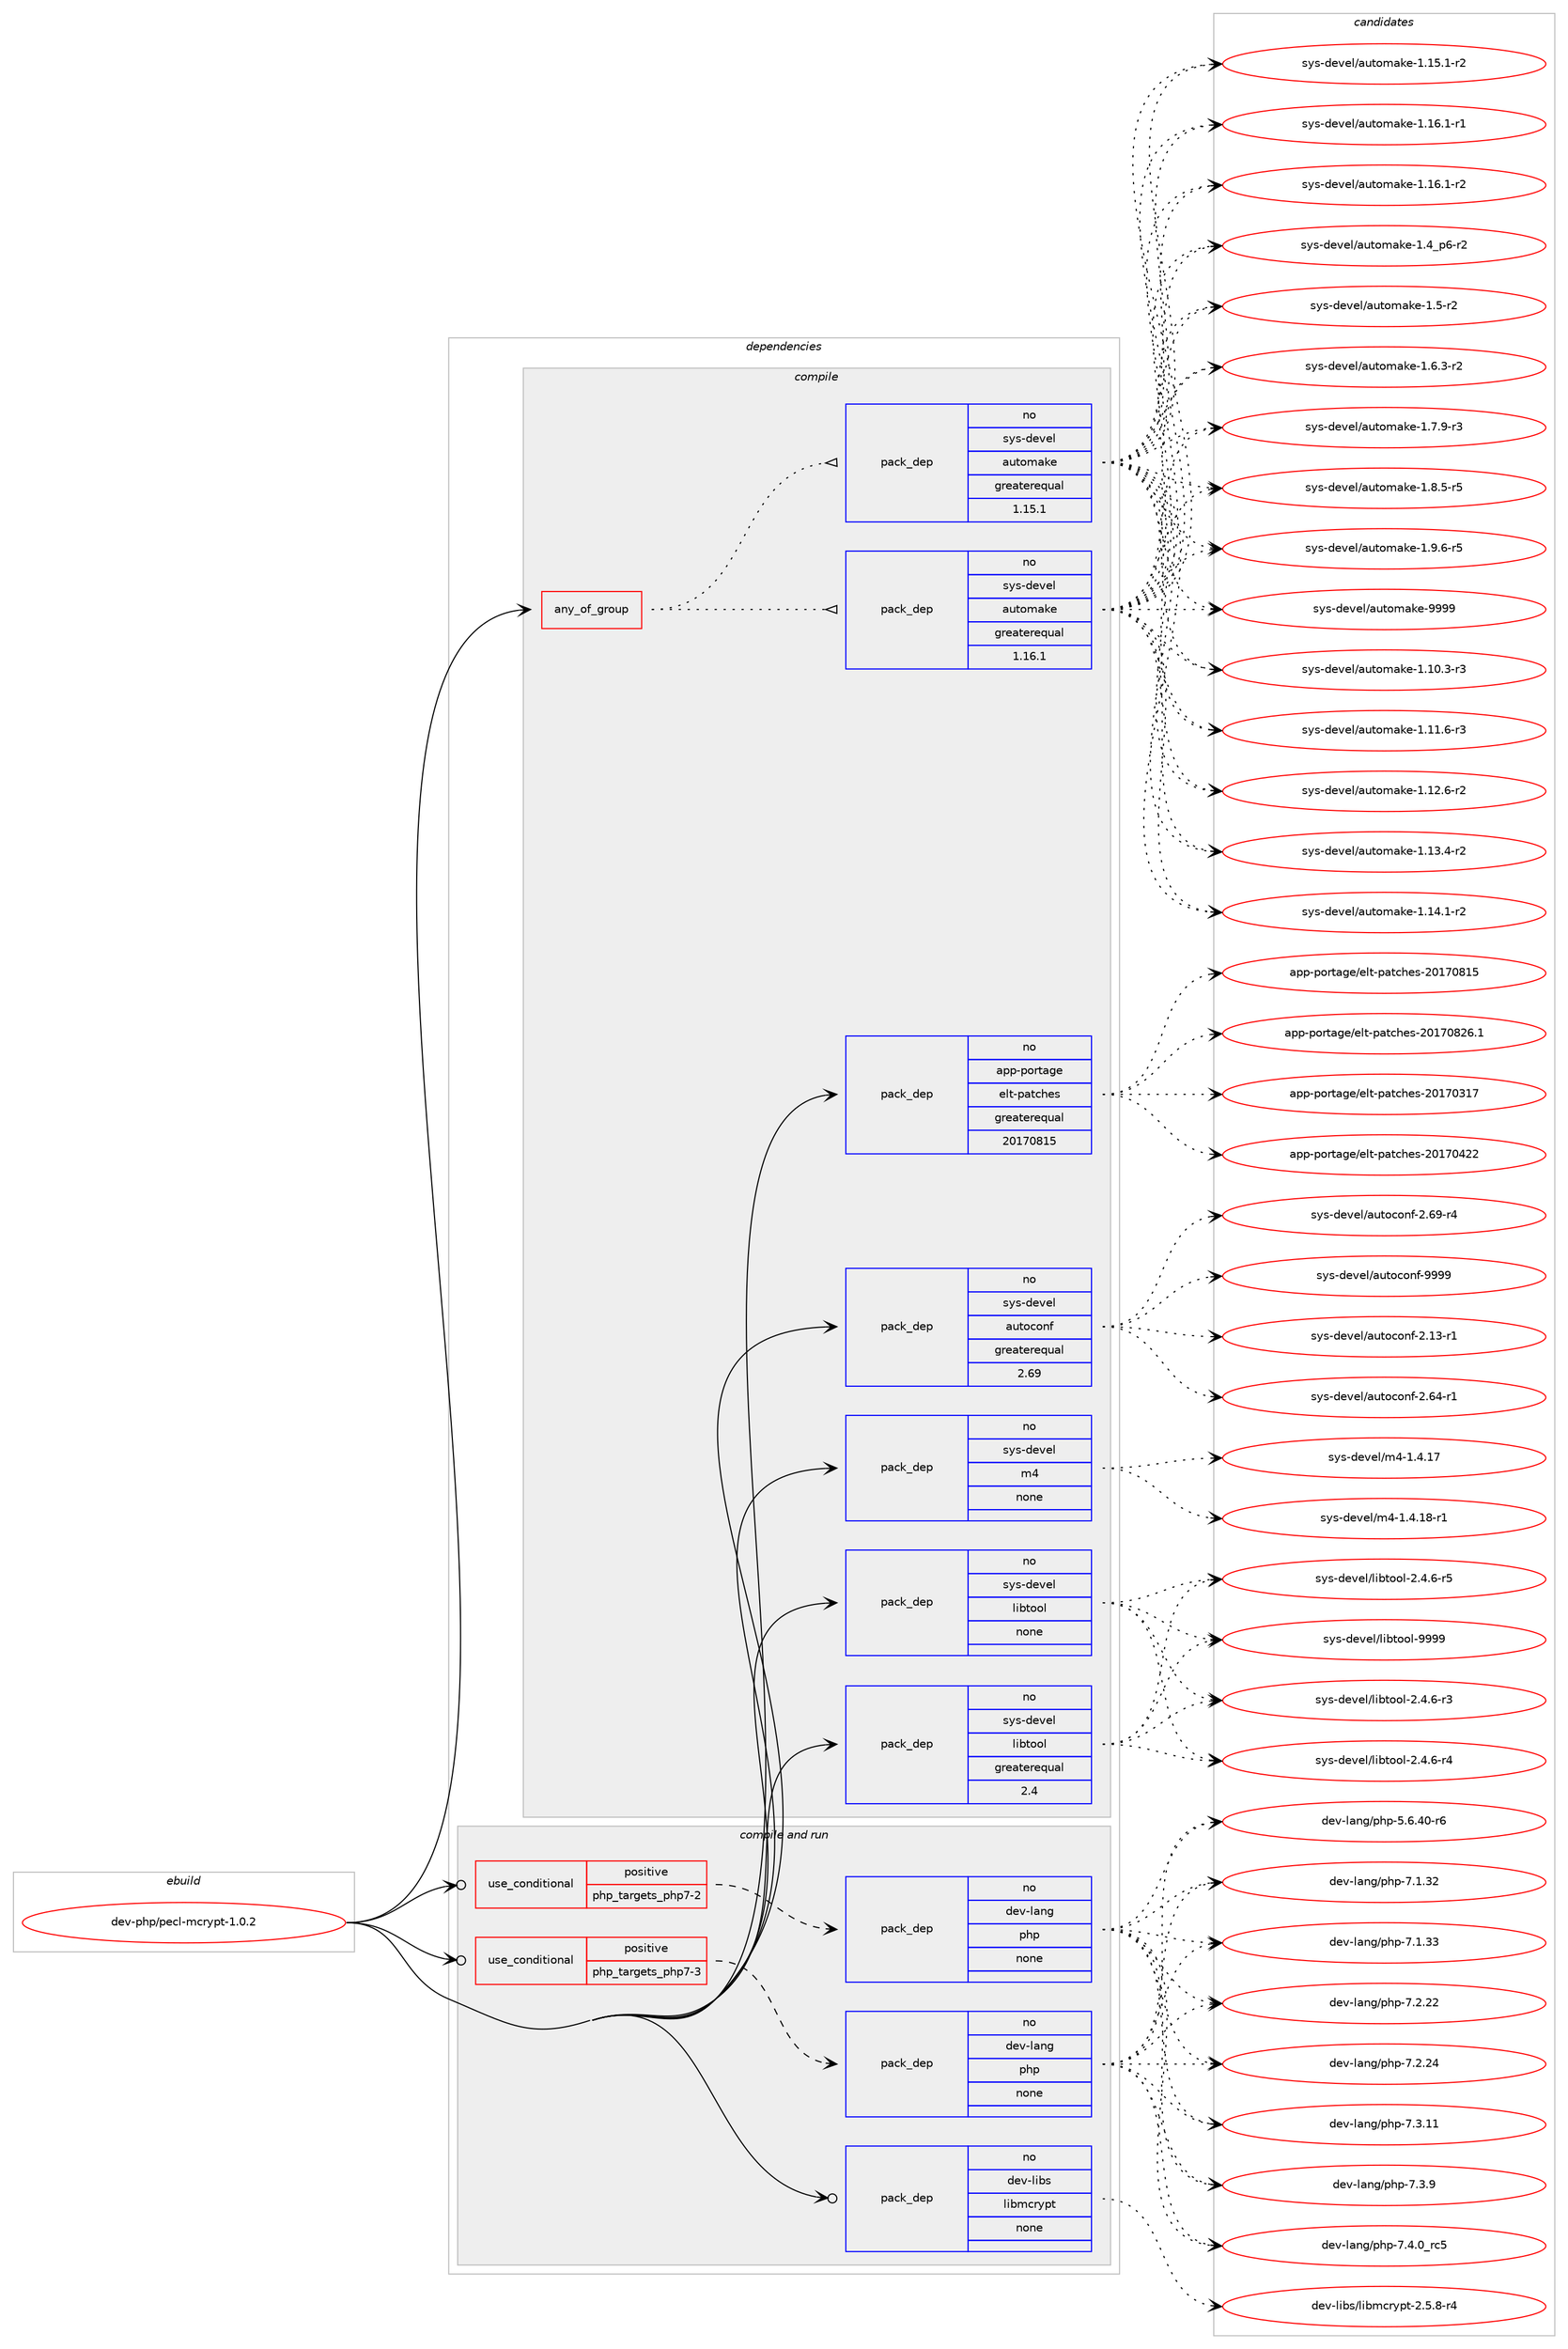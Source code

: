 digraph prolog {

# *************
# Graph options
# *************

newrank=true;
concentrate=true;
compound=true;
graph [rankdir=LR,fontname=Helvetica,fontsize=10,ranksep=1.5];#, ranksep=2.5, nodesep=0.2];
edge  [arrowhead=vee];
node  [fontname=Helvetica,fontsize=10];

# **********
# The ebuild
# **********

subgraph cluster_leftcol {
color=gray;
rank=same;
label=<<i>ebuild</i>>;
id [label="dev-php/pecl-mcrypt-1.0.2", color=red, width=4, href="../dev-php/pecl-mcrypt-1.0.2.svg"];
}

# ****************
# The dependencies
# ****************

subgraph cluster_midcol {
color=gray;
label=<<i>dependencies</i>>;
subgraph cluster_compile {
fillcolor="#eeeeee";
style=filled;
label=<<i>compile</i>>;
subgraph any11341 {
dependency590299 [label=<<TABLE BORDER="0" CELLBORDER="1" CELLSPACING="0" CELLPADDING="4"><TR><TD CELLPADDING="10">any_of_group</TD></TR></TABLE>>, shape=none, color=red];subgraph pack443623 {
dependency590300 [label=<<TABLE BORDER="0" CELLBORDER="1" CELLSPACING="0" CELLPADDING="4" WIDTH="220"><TR><TD ROWSPAN="6" CELLPADDING="30">pack_dep</TD></TR><TR><TD WIDTH="110">no</TD></TR><TR><TD>sys-devel</TD></TR><TR><TD>automake</TD></TR><TR><TD>greaterequal</TD></TR><TR><TD>1.16.1</TD></TR></TABLE>>, shape=none, color=blue];
}
dependency590299:e -> dependency590300:w [weight=20,style="dotted",arrowhead="oinv"];
subgraph pack443624 {
dependency590301 [label=<<TABLE BORDER="0" CELLBORDER="1" CELLSPACING="0" CELLPADDING="4" WIDTH="220"><TR><TD ROWSPAN="6" CELLPADDING="30">pack_dep</TD></TR><TR><TD WIDTH="110">no</TD></TR><TR><TD>sys-devel</TD></TR><TR><TD>automake</TD></TR><TR><TD>greaterequal</TD></TR><TR><TD>1.15.1</TD></TR></TABLE>>, shape=none, color=blue];
}
dependency590299:e -> dependency590301:w [weight=20,style="dotted",arrowhead="oinv"];
}
id:e -> dependency590299:w [weight=20,style="solid",arrowhead="vee"];
subgraph pack443625 {
dependency590302 [label=<<TABLE BORDER="0" CELLBORDER="1" CELLSPACING="0" CELLPADDING="4" WIDTH="220"><TR><TD ROWSPAN="6" CELLPADDING="30">pack_dep</TD></TR><TR><TD WIDTH="110">no</TD></TR><TR><TD>app-portage</TD></TR><TR><TD>elt-patches</TD></TR><TR><TD>greaterequal</TD></TR><TR><TD>20170815</TD></TR></TABLE>>, shape=none, color=blue];
}
id:e -> dependency590302:w [weight=20,style="solid",arrowhead="vee"];
subgraph pack443626 {
dependency590303 [label=<<TABLE BORDER="0" CELLBORDER="1" CELLSPACING="0" CELLPADDING="4" WIDTH="220"><TR><TD ROWSPAN="6" CELLPADDING="30">pack_dep</TD></TR><TR><TD WIDTH="110">no</TD></TR><TR><TD>sys-devel</TD></TR><TR><TD>autoconf</TD></TR><TR><TD>greaterequal</TD></TR><TR><TD>2.69</TD></TR></TABLE>>, shape=none, color=blue];
}
id:e -> dependency590303:w [weight=20,style="solid",arrowhead="vee"];
subgraph pack443627 {
dependency590304 [label=<<TABLE BORDER="0" CELLBORDER="1" CELLSPACING="0" CELLPADDING="4" WIDTH="220"><TR><TD ROWSPAN="6" CELLPADDING="30">pack_dep</TD></TR><TR><TD WIDTH="110">no</TD></TR><TR><TD>sys-devel</TD></TR><TR><TD>libtool</TD></TR><TR><TD>greaterequal</TD></TR><TR><TD>2.4</TD></TR></TABLE>>, shape=none, color=blue];
}
id:e -> dependency590304:w [weight=20,style="solid",arrowhead="vee"];
subgraph pack443628 {
dependency590305 [label=<<TABLE BORDER="0" CELLBORDER="1" CELLSPACING="0" CELLPADDING="4" WIDTH="220"><TR><TD ROWSPAN="6" CELLPADDING="30">pack_dep</TD></TR><TR><TD WIDTH="110">no</TD></TR><TR><TD>sys-devel</TD></TR><TR><TD>libtool</TD></TR><TR><TD>none</TD></TR><TR><TD></TD></TR></TABLE>>, shape=none, color=blue];
}
id:e -> dependency590305:w [weight=20,style="solid",arrowhead="vee"];
subgraph pack443629 {
dependency590306 [label=<<TABLE BORDER="0" CELLBORDER="1" CELLSPACING="0" CELLPADDING="4" WIDTH="220"><TR><TD ROWSPAN="6" CELLPADDING="30">pack_dep</TD></TR><TR><TD WIDTH="110">no</TD></TR><TR><TD>sys-devel</TD></TR><TR><TD>m4</TD></TR><TR><TD>none</TD></TR><TR><TD></TD></TR></TABLE>>, shape=none, color=blue];
}
id:e -> dependency590306:w [weight=20,style="solid",arrowhead="vee"];
}
subgraph cluster_compileandrun {
fillcolor="#eeeeee";
style=filled;
label=<<i>compile and run</i>>;
subgraph cond134970 {
dependency590307 [label=<<TABLE BORDER="0" CELLBORDER="1" CELLSPACING="0" CELLPADDING="4"><TR><TD ROWSPAN="3" CELLPADDING="10">use_conditional</TD></TR><TR><TD>positive</TD></TR><TR><TD>php_targets_php7-2</TD></TR></TABLE>>, shape=none, color=red];
subgraph pack443630 {
dependency590308 [label=<<TABLE BORDER="0" CELLBORDER="1" CELLSPACING="0" CELLPADDING="4" WIDTH="220"><TR><TD ROWSPAN="6" CELLPADDING="30">pack_dep</TD></TR><TR><TD WIDTH="110">no</TD></TR><TR><TD>dev-lang</TD></TR><TR><TD>php</TD></TR><TR><TD>none</TD></TR><TR><TD></TD></TR></TABLE>>, shape=none, color=blue];
}
dependency590307:e -> dependency590308:w [weight=20,style="dashed",arrowhead="vee"];
}
id:e -> dependency590307:w [weight=20,style="solid",arrowhead="odotvee"];
subgraph cond134971 {
dependency590309 [label=<<TABLE BORDER="0" CELLBORDER="1" CELLSPACING="0" CELLPADDING="4"><TR><TD ROWSPAN="3" CELLPADDING="10">use_conditional</TD></TR><TR><TD>positive</TD></TR><TR><TD>php_targets_php7-3</TD></TR></TABLE>>, shape=none, color=red];
subgraph pack443631 {
dependency590310 [label=<<TABLE BORDER="0" CELLBORDER="1" CELLSPACING="0" CELLPADDING="4" WIDTH="220"><TR><TD ROWSPAN="6" CELLPADDING="30">pack_dep</TD></TR><TR><TD WIDTH="110">no</TD></TR><TR><TD>dev-lang</TD></TR><TR><TD>php</TD></TR><TR><TD>none</TD></TR><TR><TD></TD></TR></TABLE>>, shape=none, color=blue];
}
dependency590309:e -> dependency590310:w [weight=20,style="dashed",arrowhead="vee"];
}
id:e -> dependency590309:w [weight=20,style="solid",arrowhead="odotvee"];
subgraph pack443632 {
dependency590311 [label=<<TABLE BORDER="0" CELLBORDER="1" CELLSPACING="0" CELLPADDING="4" WIDTH="220"><TR><TD ROWSPAN="6" CELLPADDING="30">pack_dep</TD></TR><TR><TD WIDTH="110">no</TD></TR><TR><TD>dev-libs</TD></TR><TR><TD>libmcrypt</TD></TR><TR><TD>none</TD></TR><TR><TD></TD></TR></TABLE>>, shape=none, color=blue];
}
id:e -> dependency590311:w [weight=20,style="solid",arrowhead="odotvee"];
}
subgraph cluster_run {
fillcolor="#eeeeee";
style=filled;
label=<<i>run</i>>;
}
}

# **************
# The candidates
# **************

subgraph cluster_choices {
rank=same;
color=gray;
label=<<i>candidates</i>>;

subgraph choice443623 {
color=black;
nodesep=1;
choice11512111545100101118101108479711711611110997107101454946494846514511451 [label="sys-devel/automake-1.10.3-r3", color=red, width=4,href="../sys-devel/automake-1.10.3-r3.svg"];
choice11512111545100101118101108479711711611110997107101454946494946544511451 [label="sys-devel/automake-1.11.6-r3", color=red, width=4,href="../sys-devel/automake-1.11.6-r3.svg"];
choice11512111545100101118101108479711711611110997107101454946495046544511450 [label="sys-devel/automake-1.12.6-r2", color=red, width=4,href="../sys-devel/automake-1.12.6-r2.svg"];
choice11512111545100101118101108479711711611110997107101454946495146524511450 [label="sys-devel/automake-1.13.4-r2", color=red, width=4,href="../sys-devel/automake-1.13.4-r2.svg"];
choice11512111545100101118101108479711711611110997107101454946495246494511450 [label="sys-devel/automake-1.14.1-r2", color=red, width=4,href="../sys-devel/automake-1.14.1-r2.svg"];
choice11512111545100101118101108479711711611110997107101454946495346494511450 [label="sys-devel/automake-1.15.1-r2", color=red, width=4,href="../sys-devel/automake-1.15.1-r2.svg"];
choice11512111545100101118101108479711711611110997107101454946495446494511449 [label="sys-devel/automake-1.16.1-r1", color=red, width=4,href="../sys-devel/automake-1.16.1-r1.svg"];
choice11512111545100101118101108479711711611110997107101454946495446494511450 [label="sys-devel/automake-1.16.1-r2", color=red, width=4,href="../sys-devel/automake-1.16.1-r2.svg"];
choice115121115451001011181011084797117116111109971071014549465295112544511450 [label="sys-devel/automake-1.4_p6-r2", color=red, width=4,href="../sys-devel/automake-1.4_p6-r2.svg"];
choice11512111545100101118101108479711711611110997107101454946534511450 [label="sys-devel/automake-1.5-r2", color=red, width=4,href="../sys-devel/automake-1.5-r2.svg"];
choice115121115451001011181011084797117116111109971071014549465446514511450 [label="sys-devel/automake-1.6.3-r2", color=red, width=4,href="../sys-devel/automake-1.6.3-r2.svg"];
choice115121115451001011181011084797117116111109971071014549465546574511451 [label="sys-devel/automake-1.7.9-r3", color=red, width=4,href="../sys-devel/automake-1.7.9-r3.svg"];
choice115121115451001011181011084797117116111109971071014549465646534511453 [label="sys-devel/automake-1.8.5-r5", color=red, width=4,href="../sys-devel/automake-1.8.5-r5.svg"];
choice115121115451001011181011084797117116111109971071014549465746544511453 [label="sys-devel/automake-1.9.6-r5", color=red, width=4,href="../sys-devel/automake-1.9.6-r5.svg"];
choice115121115451001011181011084797117116111109971071014557575757 [label="sys-devel/automake-9999", color=red, width=4,href="../sys-devel/automake-9999.svg"];
dependency590300:e -> choice11512111545100101118101108479711711611110997107101454946494846514511451:w [style=dotted,weight="100"];
dependency590300:e -> choice11512111545100101118101108479711711611110997107101454946494946544511451:w [style=dotted,weight="100"];
dependency590300:e -> choice11512111545100101118101108479711711611110997107101454946495046544511450:w [style=dotted,weight="100"];
dependency590300:e -> choice11512111545100101118101108479711711611110997107101454946495146524511450:w [style=dotted,weight="100"];
dependency590300:e -> choice11512111545100101118101108479711711611110997107101454946495246494511450:w [style=dotted,weight="100"];
dependency590300:e -> choice11512111545100101118101108479711711611110997107101454946495346494511450:w [style=dotted,weight="100"];
dependency590300:e -> choice11512111545100101118101108479711711611110997107101454946495446494511449:w [style=dotted,weight="100"];
dependency590300:e -> choice11512111545100101118101108479711711611110997107101454946495446494511450:w [style=dotted,weight="100"];
dependency590300:e -> choice115121115451001011181011084797117116111109971071014549465295112544511450:w [style=dotted,weight="100"];
dependency590300:e -> choice11512111545100101118101108479711711611110997107101454946534511450:w [style=dotted,weight="100"];
dependency590300:e -> choice115121115451001011181011084797117116111109971071014549465446514511450:w [style=dotted,weight="100"];
dependency590300:e -> choice115121115451001011181011084797117116111109971071014549465546574511451:w [style=dotted,weight="100"];
dependency590300:e -> choice115121115451001011181011084797117116111109971071014549465646534511453:w [style=dotted,weight="100"];
dependency590300:e -> choice115121115451001011181011084797117116111109971071014549465746544511453:w [style=dotted,weight="100"];
dependency590300:e -> choice115121115451001011181011084797117116111109971071014557575757:w [style=dotted,weight="100"];
}
subgraph choice443624 {
color=black;
nodesep=1;
choice11512111545100101118101108479711711611110997107101454946494846514511451 [label="sys-devel/automake-1.10.3-r3", color=red, width=4,href="../sys-devel/automake-1.10.3-r3.svg"];
choice11512111545100101118101108479711711611110997107101454946494946544511451 [label="sys-devel/automake-1.11.6-r3", color=red, width=4,href="../sys-devel/automake-1.11.6-r3.svg"];
choice11512111545100101118101108479711711611110997107101454946495046544511450 [label="sys-devel/automake-1.12.6-r2", color=red, width=4,href="../sys-devel/automake-1.12.6-r2.svg"];
choice11512111545100101118101108479711711611110997107101454946495146524511450 [label="sys-devel/automake-1.13.4-r2", color=red, width=4,href="../sys-devel/automake-1.13.4-r2.svg"];
choice11512111545100101118101108479711711611110997107101454946495246494511450 [label="sys-devel/automake-1.14.1-r2", color=red, width=4,href="../sys-devel/automake-1.14.1-r2.svg"];
choice11512111545100101118101108479711711611110997107101454946495346494511450 [label="sys-devel/automake-1.15.1-r2", color=red, width=4,href="../sys-devel/automake-1.15.1-r2.svg"];
choice11512111545100101118101108479711711611110997107101454946495446494511449 [label="sys-devel/automake-1.16.1-r1", color=red, width=4,href="../sys-devel/automake-1.16.1-r1.svg"];
choice11512111545100101118101108479711711611110997107101454946495446494511450 [label="sys-devel/automake-1.16.1-r2", color=red, width=4,href="../sys-devel/automake-1.16.1-r2.svg"];
choice115121115451001011181011084797117116111109971071014549465295112544511450 [label="sys-devel/automake-1.4_p6-r2", color=red, width=4,href="../sys-devel/automake-1.4_p6-r2.svg"];
choice11512111545100101118101108479711711611110997107101454946534511450 [label="sys-devel/automake-1.5-r2", color=red, width=4,href="../sys-devel/automake-1.5-r2.svg"];
choice115121115451001011181011084797117116111109971071014549465446514511450 [label="sys-devel/automake-1.6.3-r2", color=red, width=4,href="../sys-devel/automake-1.6.3-r2.svg"];
choice115121115451001011181011084797117116111109971071014549465546574511451 [label="sys-devel/automake-1.7.9-r3", color=red, width=4,href="../sys-devel/automake-1.7.9-r3.svg"];
choice115121115451001011181011084797117116111109971071014549465646534511453 [label="sys-devel/automake-1.8.5-r5", color=red, width=4,href="../sys-devel/automake-1.8.5-r5.svg"];
choice115121115451001011181011084797117116111109971071014549465746544511453 [label="sys-devel/automake-1.9.6-r5", color=red, width=4,href="../sys-devel/automake-1.9.6-r5.svg"];
choice115121115451001011181011084797117116111109971071014557575757 [label="sys-devel/automake-9999", color=red, width=4,href="../sys-devel/automake-9999.svg"];
dependency590301:e -> choice11512111545100101118101108479711711611110997107101454946494846514511451:w [style=dotted,weight="100"];
dependency590301:e -> choice11512111545100101118101108479711711611110997107101454946494946544511451:w [style=dotted,weight="100"];
dependency590301:e -> choice11512111545100101118101108479711711611110997107101454946495046544511450:w [style=dotted,weight="100"];
dependency590301:e -> choice11512111545100101118101108479711711611110997107101454946495146524511450:w [style=dotted,weight="100"];
dependency590301:e -> choice11512111545100101118101108479711711611110997107101454946495246494511450:w [style=dotted,weight="100"];
dependency590301:e -> choice11512111545100101118101108479711711611110997107101454946495346494511450:w [style=dotted,weight="100"];
dependency590301:e -> choice11512111545100101118101108479711711611110997107101454946495446494511449:w [style=dotted,weight="100"];
dependency590301:e -> choice11512111545100101118101108479711711611110997107101454946495446494511450:w [style=dotted,weight="100"];
dependency590301:e -> choice115121115451001011181011084797117116111109971071014549465295112544511450:w [style=dotted,weight="100"];
dependency590301:e -> choice11512111545100101118101108479711711611110997107101454946534511450:w [style=dotted,weight="100"];
dependency590301:e -> choice115121115451001011181011084797117116111109971071014549465446514511450:w [style=dotted,weight="100"];
dependency590301:e -> choice115121115451001011181011084797117116111109971071014549465546574511451:w [style=dotted,weight="100"];
dependency590301:e -> choice115121115451001011181011084797117116111109971071014549465646534511453:w [style=dotted,weight="100"];
dependency590301:e -> choice115121115451001011181011084797117116111109971071014549465746544511453:w [style=dotted,weight="100"];
dependency590301:e -> choice115121115451001011181011084797117116111109971071014557575757:w [style=dotted,weight="100"];
}
subgraph choice443625 {
color=black;
nodesep=1;
choice97112112451121111141169710310147101108116451129711699104101115455048495548514955 [label="app-portage/elt-patches-20170317", color=red, width=4,href="../app-portage/elt-patches-20170317.svg"];
choice97112112451121111141169710310147101108116451129711699104101115455048495548525050 [label="app-portage/elt-patches-20170422", color=red, width=4,href="../app-portage/elt-patches-20170422.svg"];
choice97112112451121111141169710310147101108116451129711699104101115455048495548564953 [label="app-portage/elt-patches-20170815", color=red, width=4,href="../app-portage/elt-patches-20170815.svg"];
choice971121124511211111411697103101471011081164511297116991041011154550484955485650544649 [label="app-portage/elt-patches-20170826.1", color=red, width=4,href="../app-portage/elt-patches-20170826.1.svg"];
dependency590302:e -> choice97112112451121111141169710310147101108116451129711699104101115455048495548514955:w [style=dotted,weight="100"];
dependency590302:e -> choice97112112451121111141169710310147101108116451129711699104101115455048495548525050:w [style=dotted,weight="100"];
dependency590302:e -> choice97112112451121111141169710310147101108116451129711699104101115455048495548564953:w [style=dotted,weight="100"];
dependency590302:e -> choice971121124511211111411697103101471011081164511297116991041011154550484955485650544649:w [style=dotted,weight="100"];
}
subgraph choice443626 {
color=black;
nodesep=1;
choice1151211154510010111810110847971171161119911111010245504649514511449 [label="sys-devel/autoconf-2.13-r1", color=red, width=4,href="../sys-devel/autoconf-2.13-r1.svg"];
choice1151211154510010111810110847971171161119911111010245504654524511449 [label="sys-devel/autoconf-2.64-r1", color=red, width=4,href="../sys-devel/autoconf-2.64-r1.svg"];
choice1151211154510010111810110847971171161119911111010245504654574511452 [label="sys-devel/autoconf-2.69-r4", color=red, width=4,href="../sys-devel/autoconf-2.69-r4.svg"];
choice115121115451001011181011084797117116111991111101024557575757 [label="sys-devel/autoconf-9999", color=red, width=4,href="../sys-devel/autoconf-9999.svg"];
dependency590303:e -> choice1151211154510010111810110847971171161119911111010245504649514511449:w [style=dotted,weight="100"];
dependency590303:e -> choice1151211154510010111810110847971171161119911111010245504654524511449:w [style=dotted,weight="100"];
dependency590303:e -> choice1151211154510010111810110847971171161119911111010245504654574511452:w [style=dotted,weight="100"];
dependency590303:e -> choice115121115451001011181011084797117116111991111101024557575757:w [style=dotted,weight="100"];
}
subgraph choice443627 {
color=black;
nodesep=1;
choice1151211154510010111810110847108105981161111111084550465246544511451 [label="sys-devel/libtool-2.4.6-r3", color=red, width=4,href="../sys-devel/libtool-2.4.6-r3.svg"];
choice1151211154510010111810110847108105981161111111084550465246544511452 [label="sys-devel/libtool-2.4.6-r4", color=red, width=4,href="../sys-devel/libtool-2.4.6-r4.svg"];
choice1151211154510010111810110847108105981161111111084550465246544511453 [label="sys-devel/libtool-2.4.6-r5", color=red, width=4,href="../sys-devel/libtool-2.4.6-r5.svg"];
choice1151211154510010111810110847108105981161111111084557575757 [label="sys-devel/libtool-9999", color=red, width=4,href="../sys-devel/libtool-9999.svg"];
dependency590304:e -> choice1151211154510010111810110847108105981161111111084550465246544511451:w [style=dotted,weight="100"];
dependency590304:e -> choice1151211154510010111810110847108105981161111111084550465246544511452:w [style=dotted,weight="100"];
dependency590304:e -> choice1151211154510010111810110847108105981161111111084550465246544511453:w [style=dotted,weight="100"];
dependency590304:e -> choice1151211154510010111810110847108105981161111111084557575757:w [style=dotted,weight="100"];
}
subgraph choice443628 {
color=black;
nodesep=1;
choice1151211154510010111810110847108105981161111111084550465246544511451 [label="sys-devel/libtool-2.4.6-r3", color=red, width=4,href="../sys-devel/libtool-2.4.6-r3.svg"];
choice1151211154510010111810110847108105981161111111084550465246544511452 [label="sys-devel/libtool-2.4.6-r4", color=red, width=4,href="../sys-devel/libtool-2.4.6-r4.svg"];
choice1151211154510010111810110847108105981161111111084550465246544511453 [label="sys-devel/libtool-2.4.6-r5", color=red, width=4,href="../sys-devel/libtool-2.4.6-r5.svg"];
choice1151211154510010111810110847108105981161111111084557575757 [label="sys-devel/libtool-9999", color=red, width=4,href="../sys-devel/libtool-9999.svg"];
dependency590305:e -> choice1151211154510010111810110847108105981161111111084550465246544511451:w [style=dotted,weight="100"];
dependency590305:e -> choice1151211154510010111810110847108105981161111111084550465246544511452:w [style=dotted,weight="100"];
dependency590305:e -> choice1151211154510010111810110847108105981161111111084550465246544511453:w [style=dotted,weight="100"];
dependency590305:e -> choice1151211154510010111810110847108105981161111111084557575757:w [style=dotted,weight="100"];
}
subgraph choice443629 {
color=black;
nodesep=1;
choice11512111545100101118101108471095245494652464955 [label="sys-devel/m4-1.4.17", color=red, width=4,href="../sys-devel/m4-1.4.17.svg"];
choice115121115451001011181011084710952454946524649564511449 [label="sys-devel/m4-1.4.18-r1", color=red, width=4,href="../sys-devel/m4-1.4.18-r1.svg"];
dependency590306:e -> choice11512111545100101118101108471095245494652464955:w [style=dotted,weight="100"];
dependency590306:e -> choice115121115451001011181011084710952454946524649564511449:w [style=dotted,weight="100"];
}
subgraph choice443630 {
color=black;
nodesep=1;
choice100101118451089711010347112104112455346544652484511454 [label="dev-lang/php-5.6.40-r6", color=red, width=4,href="../dev-lang/php-5.6.40-r6.svg"];
choice10010111845108971101034711210411245554649465150 [label="dev-lang/php-7.1.32", color=red, width=4,href="../dev-lang/php-7.1.32.svg"];
choice10010111845108971101034711210411245554649465151 [label="dev-lang/php-7.1.33", color=red, width=4,href="../dev-lang/php-7.1.33.svg"];
choice10010111845108971101034711210411245554650465050 [label="dev-lang/php-7.2.22", color=red, width=4,href="../dev-lang/php-7.2.22.svg"];
choice10010111845108971101034711210411245554650465052 [label="dev-lang/php-7.2.24", color=red, width=4,href="../dev-lang/php-7.2.24.svg"];
choice10010111845108971101034711210411245554651464949 [label="dev-lang/php-7.3.11", color=red, width=4,href="../dev-lang/php-7.3.11.svg"];
choice100101118451089711010347112104112455546514657 [label="dev-lang/php-7.3.9", color=red, width=4,href="../dev-lang/php-7.3.9.svg"];
choice100101118451089711010347112104112455546524648951149953 [label="dev-lang/php-7.4.0_rc5", color=red, width=4,href="../dev-lang/php-7.4.0_rc5.svg"];
dependency590308:e -> choice100101118451089711010347112104112455346544652484511454:w [style=dotted,weight="100"];
dependency590308:e -> choice10010111845108971101034711210411245554649465150:w [style=dotted,weight="100"];
dependency590308:e -> choice10010111845108971101034711210411245554649465151:w [style=dotted,weight="100"];
dependency590308:e -> choice10010111845108971101034711210411245554650465050:w [style=dotted,weight="100"];
dependency590308:e -> choice10010111845108971101034711210411245554650465052:w [style=dotted,weight="100"];
dependency590308:e -> choice10010111845108971101034711210411245554651464949:w [style=dotted,weight="100"];
dependency590308:e -> choice100101118451089711010347112104112455546514657:w [style=dotted,weight="100"];
dependency590308:e -> choice100101118451089711010347112104112455546524648951149953:w [style=dotted,weight="100"];
}
subgraph choice443631 {
color=black;
nodesep=1;
choice100101118451089711010347112104112455346544652484511454 [label="dev-lang/php-5.6.40-r6", color=red, width=4,href="../dev-lang/php-5.6.40-r6.svg"];
choice10010111845108971101034711210411245554649465150 [label="dev-lang/php-7.1.32", color=red, width=4,href="../dev-lang/php-7.1.32.svg"];
choice10010111845108971101034711210411245554649465151 [label="dev-lang/php-7.1.33", color=red, width=4,href="../dev-lang/php-7.1.33.svg"];
choice10010111845108971101034711210411245554650465050 [label="dev-lang/php-7.2.22", color=red, width=4,href="../dev-lang/php-7.2.22.svg"];
choice10010111845108971101034711210411245554650465052 [label="dev-lang/php-7.2.24", color=red, width=4,href="../dev-lang/php-7.2.24.svg"];
choice10010111845108971101034711210411245554651464949 [label="dev-lang/php-7.3.11", color=red, width=4,href="../dev-lang/php-7.3.11.svg"];
choice100101118451089711010347112104112455546514657 [label="dev-lang/php-7.3.9", color=red, width=4,href="../dev-lang/php-7.3.9.svg"];
choice100101118451089711010347112104112455546524648951149953 [label="dev-lang/php-7.4.0_rc5", color=red, width=4,href="../dev-lang/php-7.4.0_rc5.svg"];
dependency590310:e -> choice100101118451089711010347112104112455346544652484511454:w [style=dotted,weight="100"];
dependency590310:e -> choice10010111845108971101034711210411245554649465150:w [style=dotted,weight="100"];
dependency590310:e -> choice10010111845108971101034711210411245554649465151:w [style=dotted,weight="100"];
dependency590310:e -> choice10010111845108971101034711210411245554650465050:w [style=dotted,weight="100"];
dependency590310:e -> choice10010111845108971101034711210411245554650465052:w [style=dotted,weight="100"];
dependency590310:e -> choice10010111845108971101034711210411245554651464949:w [style=dotted,weight="100"];
dependency590310:e -> choice100101118451089711010347112104112455546514657:w [style=dotted,weight="100"];
dependency590310:e -> choice100101118451089711010347112104112455546524648951149953:w [style=dotted,weight="100"];
}
subgraph choice443632 {
color=black;
nodesep=1;
choice10010111845108105981154710810598109991141211121164550465346564511452 [label="dev-libs/libmcrypt-2.5.8-r4", color=red, width=4,href="../dev-libs/libmcrypt-2.5.8-r4.svg"];
dependency590311:e -> choice10010111845108105981154710810598109991141211121164550465346564511452:w [style=dotted,weight="100"];
}
}

}
